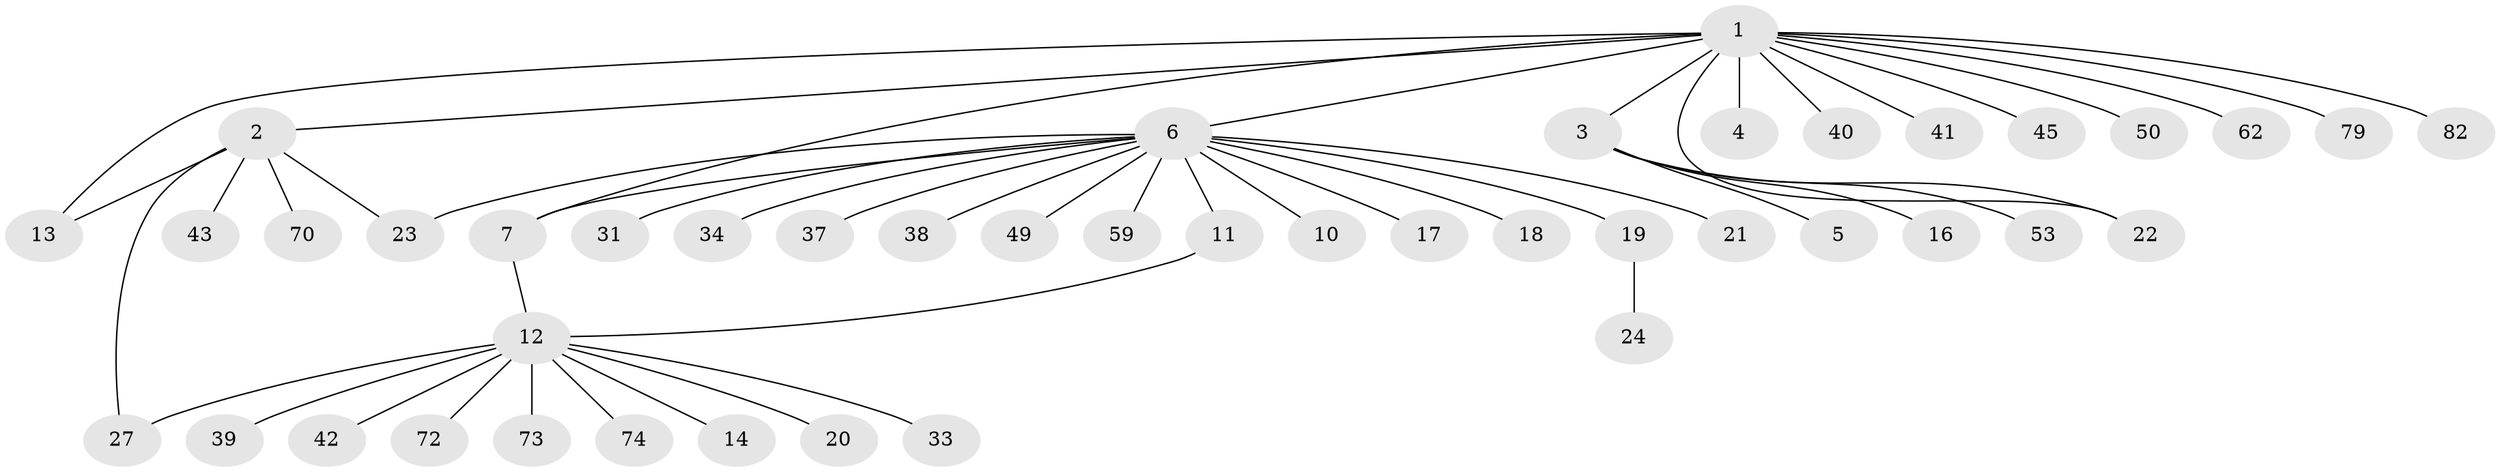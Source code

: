 // original degree distribution, {16: 0.011363636363636364, 6: 0.022727272727272728, 5: 0.022727272727272728, 1: 0.6590909090909091, 20: 0.011363636363636364, 8: 0.011363636363636364, 2: 0.14772727272727273, 12: 0.011363636363636364, 3: 0.06818181818181818, 4: 0.03409090909090909}
// Generated by graph-tools (version 1.1) at 2025/14/03/09/25 04:14:25]
// undirected, 44 vertices, 49 edges
graph export_dot {
graph [start="1"]
  node [color=gray90,style=filled];
  1;
  2;
  3;
  4;
  5;
  6 [super="+28+25+15+8+9+78+57+58+76+63+64+48+26"];
  7 [super="+66+85+86"];
  10;
  11;
  12 [super="+29+36"];
  13 [super="+44+52"];
  14;
  16;
  17 [super="+55"];
  18;
  19 [super="+32"];
  20 [super="+67+51"];
  21;
  22 [super="+71+47+35"];
  23;
  24;
  27 [super="+84+69+30"];
  31;
  33;
  34;
  37 [super="+56+68"];
  38;
  39 [super="+60"];
  40;
  41;
  42 [super="+46"];
  43;
  45;
  49;
  50;
  53;
  59;
  62;
  70;
  72;
  73;
  74;
  79;
  82 [super="+88"];
  1 -- 2;
  1 -- 3;
  1 -- 4;
  1 -- 6 [weight=2];
  1 -- 7;
  1 -- 13;
  1 -- 40;
  1 -- 41;
  1 -- 45;
  1 -- 50;
  1 -- 62;
  1 -- 79;
  1 -- 82;
  1 -- 22;
  2 -- 23;
  2 -- 27;
  2 -- 43;
  2 -- 70;
  2 -- 13;
  3 -- 5;
  3 -- 16;
  3 -- 22;
  3 -- 53;
  6 -- 10;
  6 -- 11;
  6 -- 19;
  6 -- 21;
  6 -- 31;
  6 -- 34;
  6 -- 49;
  6 -- 38;
  6 -- 17;
  6 -- 23;
  6 -- 59;
  6 -- 18;
  6 -- 37;
  6 -- 7;
  7 -- 12;
  11 -- 12;
  12 -- 14;
  12 -- 20;
  12 -- 33;
  12 -- 39;
  12 -- 42;
  12 -- 72;
  12 -- 73;
  12 -- 74;
  12 -- 27;
  19 -- 24;
}
